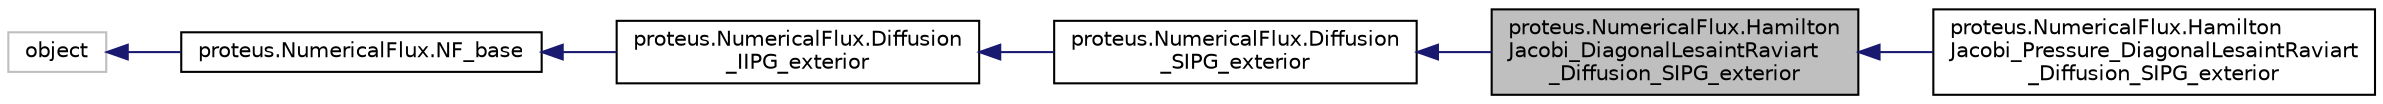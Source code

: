 digraph "proteus.NumericalFlux.HamiltonJacobi_DiagonalLesaintRaviart_Diffusion_SIPG_exterior"
{
 // LATEX_PDF_SIZE
  edge [fontname="Helvetica",fontsize="10",labelfontname="Helvetica",labelfontsize="10"];
  node [fontname="Helvetica",fontsize="10",shape=record];
  rankdir="LR";
  Node1 [label="proteus.NumericalFlux.Hamilton\lJacobi_DiagonalLesaintRaviart\l_Diffusion_SIPG_exterior",height=0.2,width=0.4,color="black", fillcolor="grey75", style="filled", fontcolor="black",tooltip=" "];
  Node2 -> Node1 [dir="back",color="midnightblue",fontsize="10",style="solid",fontname="Helvetica"];
  Node2 [label="proteus.NumericalFlux.Diffusion\l_SIPG_exterior",height=0.2,width=0.4,color="black", fillcolor="white", style="filled",URL="$classproteus_1_1NumericalFlux_1_1Diffusion__SIPG__exterior.html",tooltip=" "];
  Node3 -> Node2 [dir="back",color="midnightblue",fontsize="10",style="solid",fontname="Helvetica"];
  Node3 [label="proteus.NumericalFlux.Diffusion\l_IIPG_exterior",height=0.2,width=0.4,color="black", fillcolor="white", style="filled",URL="$classproteus_1_1NumericalFlux_1_1Diffusion__IIPG__exterior.html",tooltip=" "];
  Node4 -> Node3 [dir="back",color="midnightblue",fontsize="10",style="solid",fontname="Helvetica"];
  Node4 [label="proteus.NumericalFlux.NF_base",height=0.2,width=0.4,color="black", fillcolor="white", style="filled",URL="$classproteus_1_1NumericalFlux_1_1NF__base.html",tooltip=" "];
  Node5 -> Node4 [dir="back",color="midnightblue",fontsize="10",style="solid",fontname="Helvetica"];
  Node5 [label="object",height=0.2,width=0.4,color="grey75", fillcolor="white", style="filled",tooltip=" "];
  Node1 -> Node6 [dir="back",color="midnightblue",fontsize="10",style="solid",fontname="Helvetica"];
  Node6 [label="proteus.NumericalFlux.Hamilton\lJacobi_Pressure_DiagonalLesaintRaviart\l_Diffusion_SIPG_exterior",height=0.2,width=0.4,color="black", fillcolor="white", style="filled",URL="$classproteus_1_1NumericalFlux_1_1HamiltonJacobi__Pressure__DiagonalLesaintRaviart__Diffusion__SIPG__exterior.html",tooltip=" "];
}
